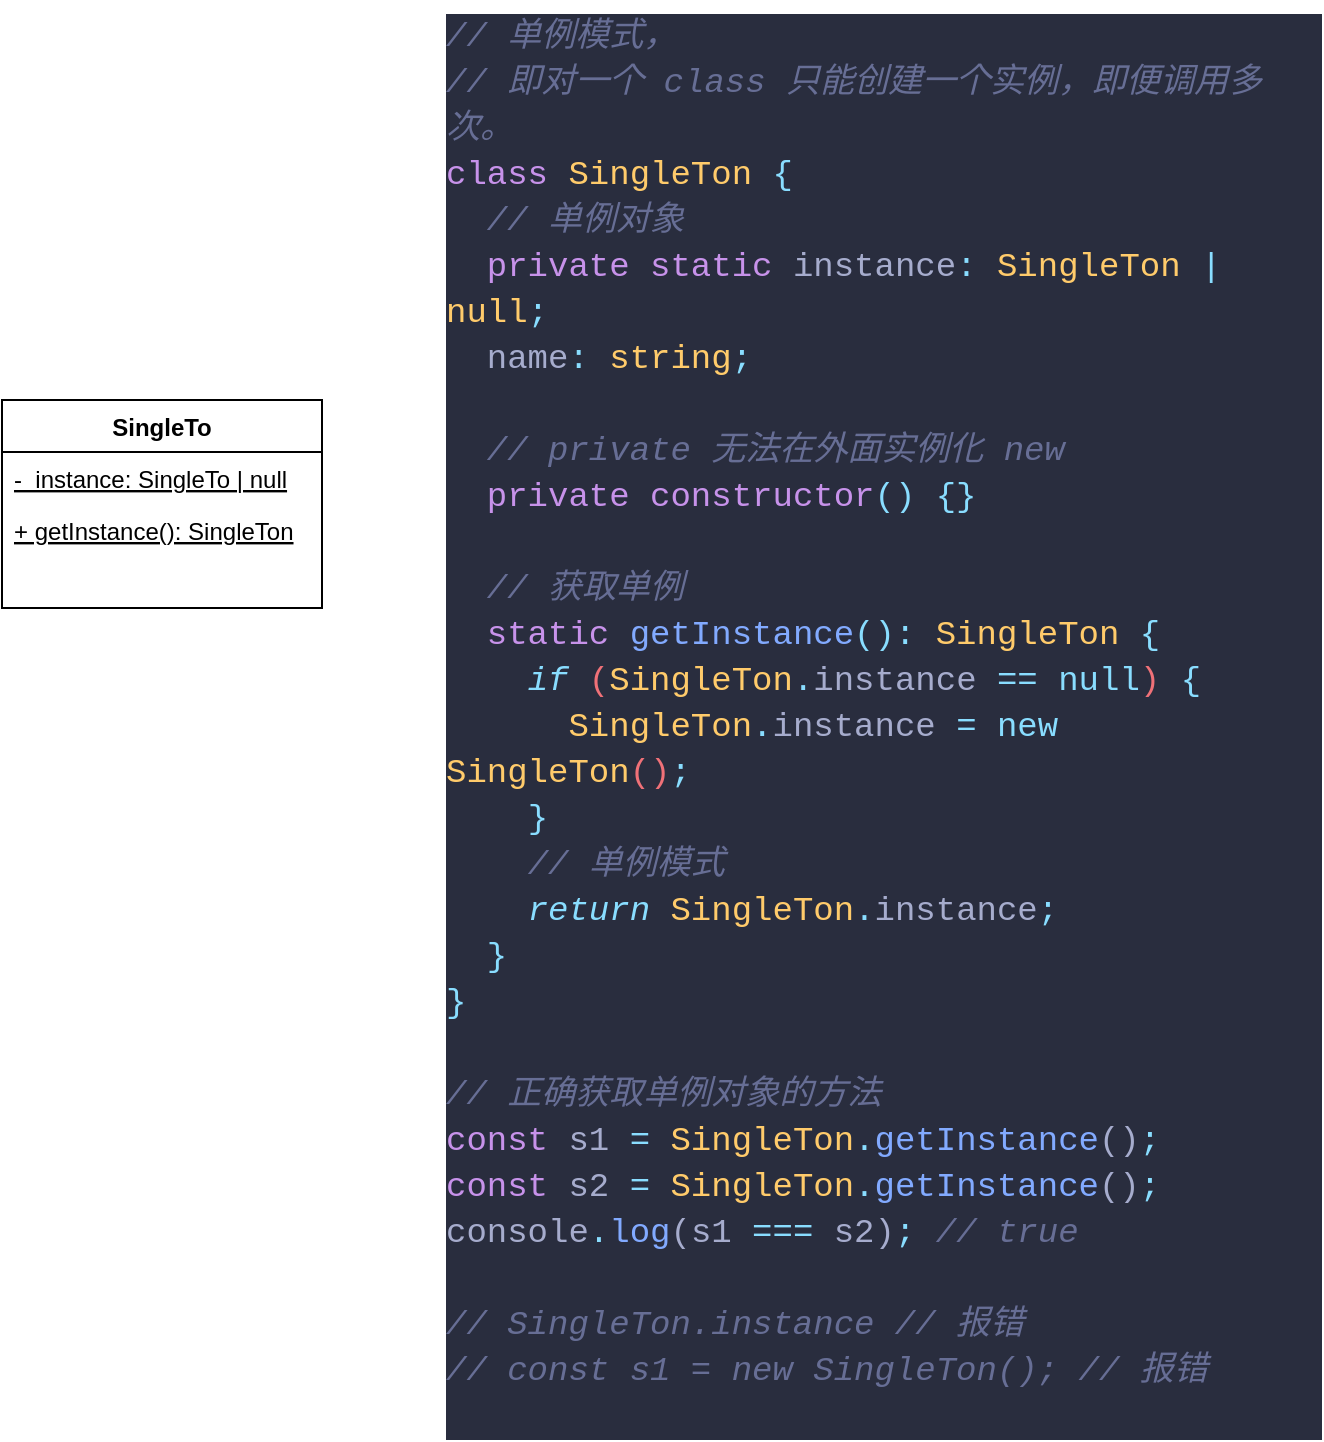 <mxfile version="20.6.0" type="github">
  <diagram id="C5RBs43oDa-KdzZeNtuy" name="Page-1">
    <mxGraphModel dx="1422" dy="754" grid="1" gridSize="10" guides="1" tooltips="1" connect="1" arrows="1" fold="1" page="1" pageScale="1" pageWidth="827" pageHeight="1169" math="0" shadow="0">
      <root>
        <mxCell id="WIyWlLk6GJQsqaUBKTNV-0" />
        <mxCell id="WIyWlLk6GJQsqaUBKTNV-1" parent="WIyWlLk6GJQsqaUBKTNV-0" />
        <mxCell id="zkfFHV4jXpPFQw0GAbJ--0" value="SingleTo" style="swimlane;fontStyle=1;align=center;verticalAlign=top;childLayout=stackLayout;horizontal=1;startSize=26;horizontalStack=0;resizeParent=1;resizeLast=0;collapsible=1;marginBottom=0;rounded=0;shadow=0;strokeWidth=1;" parent="WIyWlLk6GJQsqaUBKTNV-1" vertex="1">
          <mxGeometry x="430" y="270" width="160" height="104" as="geometry">
            <mxRectangle x="230" y="140" width="160" height="26" as="alternateBounds" />
          </mxGeometry>
        </mxCell>
        <mxCell id="zkfFHV4jXpPFQw0GAbJ--1" value="-  instance: SingleTo | null" style="text;align=left;verticalAlign=top;spacingLeft=4;spacingRight=4;overflow=hidden;rotatable=0;points=[[0,0.5],[1,0.5]];portConstraint=eastwest;fontStyle=4" parent="zkfFHV4jXpPFQw0GAbJ--0" vertex="1">
          <mxGeometry y="26" width="160" height="26" as="geometry" />
        </mxCell>
        <mxCell id="zkfFHV4jXpPFQw0GAbJ--2" value="+ getInstance(): SingleTon" style="text;align=left;verticalAlign=top;spacingLeft=4;spacingRight=4;overflow=hidden;rotatable=0;points=[[0,0.5],[1,0.5]];portConstraint=eastwest;rounded=0;shadow=0;html=0;fontStyle=4" parent="zkfFHV4jXpPFQw0GAbJ--0" vertex="1">
          <mxGeometry y="52" width="160" height="26" as="geometry" />
        </mxCell>
        <mxCell id="V5HsmbXFk9gRu1Bdj2jP-0" value="&lt;div style=&quot;color: rgb(166, 172, 205); background-color: rgb(41, 45, 62); font-family: Consolas, &amp;quot;Courier New&amp;quot;, monospace; font-weight: normal; font-size: 17px; line-height: 23px;&quot;&gt;&lt;div&gt;&lt;span style=&quot;color: #676e95;font-style: italic;&quot;&gt;// 单例模式，&lt;/span&gt;&lt;/div&gt;&lt;div&gt;&lt;span style=&quot;color: #676e95;font-style: italic;&quot;&gt;// 即对一个 class 只能创建一个实例，即便调用多次。&lt;/span&gt;&lt;/div&gt;&lt;div&gt;&lt;span style=&quot;color: #c792ea;&quot;&gt;class&lt;/span&gt;&lt;span style=&quot;color: #a6accd;&quot;&gt; &lt;/span&gt;&lt;span style=&quot;color: #ffcb6b;&quot;&gt;SingleTon&lt;/span&gt;&lt;span style=&quot;color: #a6accd;&quot;&gt; &lt;/span&gt;&lt;span style=&quot;color: #89ddff;&quot;&gt;{&lt;/span&gt;&lt;/div&gt;&lt;div&gt;&lt;span style=&quot;color: #89ddff;&quot;&gt;&amp;nbsp; &lt;/span&gt;&lt;span style=&quot;color: #676e95;font-style: italic;&quot;&gt;// 单例对象&lt;/span&gt;&lt;/div&gt;&lt;div&gt;&lt;span style=&quot;color: #a6accd;&quot;&gt;&amp;nbsp; &lt;/span&gt;&lt;span style=&quot;color: #c792ea;&quot;&gt;private&lt;/span&gt;&lt;span style=&quot;color: #a6accd;&quot;&gt; &lt;/span&gt;&lt;span style=&quot;color: #c792ea;&quot;&gt;static&lt;/span&gt;&lt;span style=&quot;color: #a6accd;&quot;&gt; &lt;/span&gt;&lt;span style=&quot;color: #a6accd;&quot;&gt;instance&lt;/span&gt;&lt;span style=&quot;color: #89ddff;&quot;&gt;:&lt;/span&gt;&lt;span style=&quot;color: #a6accd;&quot;&gt; &lt;/span&gt;&lt;span style=&quot;color: #ffcb6b;&quot;&gt;SingleTon&lt;/span&gt;&lt;span style=&quot;color: #a6accd;&quot;&gt; &lt;/span&gt;&lt;span style=&quot;color: #89ddff;&quot;&gt;|&lt;/span&gt;&lt;span style=&quot;color: #a6accd;&quot;&gt; &lt;/span&gt;&lt;span style=&quot;color: #ffcb6b;&quot;&gt;null&lt;/span&gt;&lt;span style=&quot;color: #89ddff;&quot;&gt;;&lt;/span&gt;&lt;/div&gt;&lt;div&gt;&lt;span style=&quot;color: #a6accd;&quot;&gt;&amp;nbsp; &lt;/span&gt;&lt;span style=&quot;color: #a6accd;&quot;&gt;name&lt;/span&gt;&lt;span style=&quot;color: #89ddff;&quot;&gt;:&lt;/span&gt;&lt;span style=&quot;color: #a6accd;&quot;&gt; &lt;/span&gt;&lt;span style=&quot;color: #ffcb6b;&quot;&gt;string&lt;/span&gt;&lt;span style=&quot;color: #89ddff;&quot;&gt;;&lt;/span&gt;&lt;/div&gt;&lt;br&gt;&lt;div&gt;&lt;span style=&quot;color: #89ddff;&quot;&gt;&amp;nbsp; &lt;/span&gt;&lt;span style=&quot;color: #676e95;font-style: italic;&quot;&gt;// private 无法在外面实例化 new&lt;/span&gt;&lt;/div&gt;&lt;div&gt;&lt;span style=&quot;color: #a6accd;&quot;&gt;&amp;nbsp; &lt;/span&gt;&lt;span style=&quot;color: #c792ea;&quot;&gt;private&lt;/span&gt;&lt;span style=&quot;color: #a6accd;&quot;&gt; &lt;/span&gt;&lt;span style=&quot;color: #c792ea;&quot;&gt;constructor&lt;/span&gt;&lt;span style=&quot;color: #89ddff;&quot;&gt;()&lt;/span&gt;&lt;span style=&quot;color: #a6accd;&quot;&gt; &lt;/span&gt;&lt;span style=&quot;color: #89ddff;&quot;&gt;{}&lt;/span&gt;&lt;/div&gt;&lt;br&gt;&lt;div&gt;&lt;span style=&quot;color: #89ddff;&quot;&gt;&amp;nbsp; &lt;/span&gt;&lt;span style=&quot;color: #676e95;font-style: italic;&quot;&gt;// 获取单例&lt;/span&gt;&lt;/div&gt;&lt;div&gt;&lt;span style=&quot;color: #a6accd;&quot;&gt;&amp;nbsp; &lt;/span&gt;&lt;span style=&quot;color: #c792ea;&quot;&gt;static&lt;/span&gt;&lt;span style=&quot;color: #a6accd;&quot;&gt; &lt;/span&gt;&lt;span style=&quot;color: #82aaff;&quot;&gt;getInstance&lt;/span&gt;&lt;span style=&quot;color: #89ddff;&quot;&gt;():&lt;/span&gt;&lt;span style=&quot;color: #a6accd;&quot;&gt; &lt;/span&gt;&lt;span style=&quot;color: #ffcb6b;&quot;&gt;SingleTon&lt;/span&gt;&lt;span style=&quot;color: #a6accd;&quot;&gt; &lt;/span&gt;&lt;span style=&quot;color: #89ddff;&quot;&gt;{&lt;/span&gt;&lt;/div&gt;&lt;div&gt;&lt;span style=&quot;color: #f07178;&quot;&gt;&amp;nbsp; &amp;nbsp; &lt;/span&gt;&lt;span style=&quot;color: #89ddff;font-style: italic;&quot;&gt;if&lt;/span&gt;&lt;span style=&quot;color: #f07178;&quot;&gt; (&lt;/span&gt;&lt;span style=&quot;color: #ffcb6b;&quot;&gt;SingleTon&lt;/span&gt;&lt;span style=&quot;color: #89ddff;&quot;&gt;.&lt;/span&gt;&lt;span style=&quot;color: #a6accd;&quot;&gt;instance&lt;/span&gt;&lt;span style=&quot;color: #f07178;&quot;&gt; &lt;/span&gt;&lt;span style=&quot;color: #89ddff;&quot;&gt;==&lt;/span&gt;&lt;span style=&quot;color: #f07178;&quot;&gt; &lt;/span&gt;&lt;span style=&quot;color: #89ddff;&quot;&gt;null&lt;/span&gt;&lt;span style=&quot;color: #f07178;&quot;&gt;) &lt;/span&gt;&lt;span style=&quot;color: #89ddff;&quot;&gt;{&lt;/span&gt;&lt;/div&gt;&lt;div&gt;&lt;span style=&quot;color: #f07178;&quot;&gt;&amp;nbsp; &amp;nbsp; &amp;nbsp; &lt;/span&gt;&lt;span style=&quot;color: #ffcb6b;&quot;&gt;SingleTon&lt;/span&gt;&lt;span style=&quot;color: #89ddff;&quot;&gt;.&lt;/span&gt;&lt;span style=&quot;color: #a6accd;&quot;&gt;instance&lt;/span&gt;&lt;span style=&quot;color: #f07178;&quot;&gt; &lt;/span&gt;&lt;span style=&quot;color: #89ddff;&quot;&gt;=&lt;/span&gt;&lt;span style=&quot;color: #f07178;&quot;&gt; &lt;/span&gt;&lt;span style=&quot;color: #89ddff;&quot;&gt;new&lt;/span&gt;&lt;span style=&quot;color: #f07178;&quot;&gt; &lt;/span&gt;&lt;span style=&quot;color: #ffcb6b;&quot;&gt;SingleTon&lt;/span&gt;&lt;span style=&quot;color: #f07178;&quot;&gt;()&lt;/span&gt;&lt;span style=&quot;color: #89ddff;&quot;&gt;;&lt;/span&gt;&lt;/div&gt;&lt;div&gt;&lt;span style=&quot;color: #f07178;&quot;&gt;&amp;nbsp; &amp;nbsp; &lt;/span&gt;&lt;span style=&quot;color: #89ddff;&quot;&gt;}&lt;/span&gt;&lt;/div&gt;&lt;div&gt;&lt;span style=&quot;color: #89ddff;&quot;&gt;&amp;nbsp; &amp;nbsp; &lt;/span&gt;&lt;span style=&quot;color: #676e95;font-style: italic;&quot;&gt;// 单例模式&lt;/span&gt;&lt;/div&gt;&lt;div&gt;&lt;span style=&quot;color: #f07178;&quot;&gt;&amp;nbsp; &amp;nbsp; &lt;/span&gt;&lt;span style=&quot;color: #89ddff;font-style: italic;&quot;&gt;return&lt;/span&gt;&lt;span style=&quot;color: #f07178;&quot;&gt; &lt;/span&gt;&lt;span style=&quot;color: #ffcb6b;&quot;&gt;SingleTon&lt;/span&gt;&lt;span style=&quot;color: #89ddff;&quot;&gt;.&lt;/span&gt;&lt;span style=&quot;color: #a6accd;&quot;&gt;instance&lt;/span&gt;&lt;span style=&quot;color: #89ddff;&quot;&gt;;&lt;/span&gt;&lt;/div&gt;&lt;div&gt;&lt;span style=&quot;color: #f07178;&quot;&gt;&amp;nbsp; &lt;/span&gt;&lt;span style=&quot;color: #89ddff;&quot;&gt;}&lt;/span&gt;&lt;/div&gt;&lt;div&gt;&lt;span style=&quot;color: #89ddff;&quot;&gt;}&lt;/span&gt;&lt;/div&gt;&lt;div&gt;&lt;span style=&quot;color: #89ddff;&quot;&gt;&lt;br&gt;&lt;/span&gt;&lt;/div&gt;&lt;span style=&quot;color: rgb(103, 110, 149); font-style: italic;&quot;&gt;// 正确获取单例对象的方法&lt;/span&gt;&lt;br&gt;&lt;div&gt;&lt;span style=&quot;color: #c792ea;&quot;&gt;const&lt;/span&gt;&lt;span style=&quot;color: #a6accd;&quot;&gt; &lt;/span&gt;&lt;span style=&quot;color: #a6accd;&quot;&gt;s1&lt;/span&gt;&lt;span style=&quot;color: #a6accd;&quot;&gt; &lt;/span&gt;&lt;span style=&quot;color: #89ddff;&quot;&gt;=&lt;/span&gt;&lt;span style=&quot;color: #a6accd;&quot;&gt; &lt;/span&gt;&lt;span style=&quot;color: #ffcb6b;&quot;&gt;SingleTon&lt;/span&gt;&lt;span style=&quot;color: #89ddff;&quot;&gt;.&lt;/span&gt;&lt;span style=&quot;color: #82aaff;&quot;&gt;getInstance&lt;/span&gt;&lt;span style=&quot;color: #a6accd;&quot;&gt;()&lt;/span&gt;&lt;span style=&quot;color: #89ddff;&quot;&gt;;&lt;/span&gt;&lt;span style=&quot;color: #a6accd;&quot;&gt;&amp;nbsp;&lt;/span&gt;&lt;/div&gt;&lt;div&gt;&lt;span style=&quot;color: #c792ea;&quot;&gt;const&lt;/span&gt;&lt;span style=&quot;color: #a6accd;&quot;&gt; &lt;/span&gt;&lt;span style=&quot;color: #a6accd;&quot;&gt;s2&lt;/span&gt;&lt;span style=&quot;color: #a6accd;&quot;&gt; &lt;/span&gt;&lt;span style=&quot;color: #89ddff;&quot;&gt;=&lt;/span&gt;&lt;span style=&quot;color: #a6accd;&quot;&gt; &lt;/span&gt;&lt;span style=&quot;color: #ffcb6b;&quot;&gt;SingleTon&lt;/span&gt;&lt;span style=&quot;color: #89ddff;&quot;&gt;.&lt;/span&gt;&lt;span style=&quot;color: #82aaff;&quot;&gt;getInstance&lt;/span&gt;&lt;span style=&quot;color: #a6accd;&quot;&gt;()&lt;/span&gt;&lt;span style=&quot;color: #89ddff;&quot;&gt;;&lt;/span&gt;&lt;/div&gt;&lt;div&gt;&lt;span style=&quot;color: #a6accd;&quot;&gt;console&lt;/span&gt;&lt;span style=&quot;color: #89ddff;&quot;&gt;.&lt;/span&gt;&lt;span style=&quot;color: #82aaff;&quot;&gt;log&lt;/span&gt;&lt;span style=&quot;color: #a6accd;&quot;&gt;(&lt;/span&gt;&lt;span style=&quot;color: #a6accd;&quot;&gt;s1&lt;/span&gt;&lt;span style=&quot;color: #a6accd;&quot;&gt; &lt;/span&gt;&lt;span style=&quot;color: #89ddff;&quot;&gt;===&lt;/span&gt;&lt;span style=&quot;color: #a6accd;&quot;&gt; &lt;/span&gt;&lt;span style=&quot;color: #a6accd;&quot;&gt;s2&lt;/span&gt;&lt;span style=&quot;color: #a6accd;&quot;&gt;)&lt;/span&gt;&lt;span style=&quot;color: #89ddff;&quot;&gt;;&lt;/span&gt;&lt;span style=&quot;color: #a6accd;&quot;&gt; &lt;/span&gt;&lt;span style=&quot;color: #676e95;font-style: italic;&quot;&gt;// true&lt;/span&gt;&lt;/div&gt;&lt;br&gt;&lt;div&gt;&lt;span style=&quot;color: #676e95;font-style: italic;&quot;&gt;// SingleTon.instance // 报错&lt;/span&gt;&lt;/div&gt;&lt;div&gt;&lt;span style=&quot;color: #676e95;font-style: italic;&quot;&gt;// const s1 = new SingleTon(); // 报错&lt;/span&gt;&lt;/div&gt;&lt;br&gt;&lt;/div&gt;" style="text;whiteSpace=wrap;html=1;" vertex="1" parent="WIyWlLk6GJQsqaUBKTNV-1">
          <mxGeometry x="650" y="70" width="440" height="650" as="geometry" />
        </mxCell>
      </root>
    </mxGraphModel>
  </diagram>
</mxfile>
